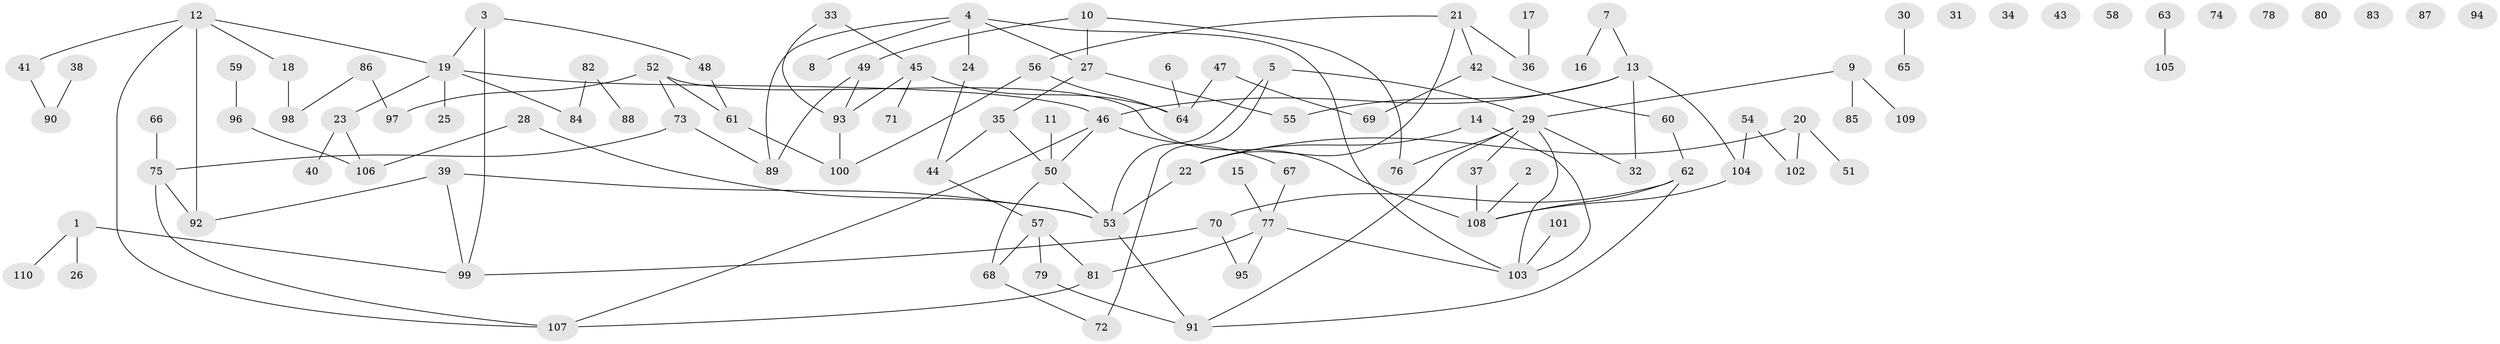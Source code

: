 // coarse degree distribution, {5: 0.10606060606060606, 2: 0.22727272727272727, 4: 0.18181818181818182, 1: 0.19696969696969696, 3: 0.22727272727272727, 7: 0.015151515151515152, 6: 0.045454545454545456}
// Generated by graph-tools (version 1.1) at 2025/35/03/04/25 23:35:55]
// undirected, 110 vertices, 131 edges
graph export_dot {
  node [color=gray90,style=filled];
  1;
  2;
  3;
  4;
  5;
  6;
  7;
  8;
  9;
  10;
  11;
  12;
  13;
  14;
  15;
  16;
  17;
  18;
  19;
  20;
  21;
  22;
  23;
  24;
  25;
  26;
  27;
  28;
  29;
  30;
  31;
  32;
  33;
  34;
  35;
  36;
  37;
  38;
  39;
  40;
  41;
  42;
  43;
  44;
  45;
  46;
  47;
  48;
  49;
  50;
  51;
  52;
  53;
  54;
  55;
  56;
  57;
  58;
  59;
  60;
  61;
  62;
  63;
  64;
  65;
  66;
  67;
  68;
  69;
  70;
  71;
  72;
  73;
  74;
  75;
  76;
  77;
  78;
  79;
  80;
  81;
  82;
  83;
  84;
  85;
  86;
  87;
  88;
  89;
  90;
  91;
  92;
  93;
  94;
  95;
  96;
  97;
  98;
  99;
  100;
  101;
  102;
  103;
  104;
  105;
  106;
  107;
  108;
  109;
  110;
  1 -- 26;
  1 -- 99;
  1 -- 110;
  2 -- 108;
  3 -- 19;
  3 -- 48;
  3 -- 99;
  4 -- 8;
  4 -- 24;
  4 -- 27;
  4 -- 89;
  4 -- 103;
  5 -- 29;
  5 -- 53;
  5 -- 72;
  6 -- 64;
  7 -- 13;
  7 -- 16;
  9 -- 29;
  9 -- 85;
  9 -- 109;
  10 -- 27;
  10 -- 49;
  10 -- 76;
  11 -- 50;
  12 -- 18;
  12 -- 19;
  12 -- 41;
  12 -- 92;
  12 -- 107;
  13 -- 32;
  13 -- 46;
  13 -- 55;
  13 -- 104;
  14 -- 22;
  14 -- 103;
  15 -- 77;
  17 -- 36;
  18 -- 98;
  19 -- 23;
  19 -- 25;
  19 -- 46;
  19 -- 84;
  20 -- 22;
  20 -- 51;
  20 -- 102;
  21 -- 22;
  21 -- 36;
  21 -- 42;
  21 -- 56;
  22 -- 53;
  23 -- 40;
  23 -- 106;
  24 -- 44;
  27 -- 35;
  27 -- 55;
  28 -- 53;
  28 -- 106;
  29 -- 32;
  29 -- 37;
  29 -- 76;
  29 -- 91;
  29 -- 103;
  30 -- 65;
  33 -- 45;
  33 -- 93;
  35 -- 44;
  35 -- 50;
  37 -- 108;
  38 -- 90;
  39 -- 53;
  39 -- 92;
  39 -- 99;
  41 -- 90;
  42 -- 60;
  42 -- 69;
  44 -- 57;
  45 -- 64;
  45 -- 71;
  45 -- 93;
  46 -- 50;
  46 -- 67;
  46 -- 107;
  47 -- 64;
  47 -- 69;
  48 -- 61;
  49 -- 89;
  49 -- 93;
  50 -- 53;
  50 -- 68;
  52 -- 61;
  52 -- 73;
  52 -- 97;
  52 -- 108;
  53 -- 91;
  54 -- 102;
  54 -- 104;
  56 -- 64;
  56 -- 100;
  57 -- 68;
  57 -- 79;
  57 -- 81;
  59 -- 96;
  60 -- 62;
  61 -- 100;
  62 -- 70;
  62 -- 91;
  62 -- 108;
  63 -- 105;
  66 -- 75;
  67 -- 77;
  68 -- 72;
  70 -- 95;
  70 -- 99;
  73 -- 75;
  73 -- 89;
  75 -- 92;
  75 -- 107;
  77 -- 81;
  77 -- 95;
  77 -- 103;
  79 -- 91;
  81 -- 107;
  82 -- 84;
  82 -- 88;
  86 -- 97;
  86 -- 98;
  93 -- 100;
  96 -- 106;
  101 -- 103;
  104 -- 108;
}

